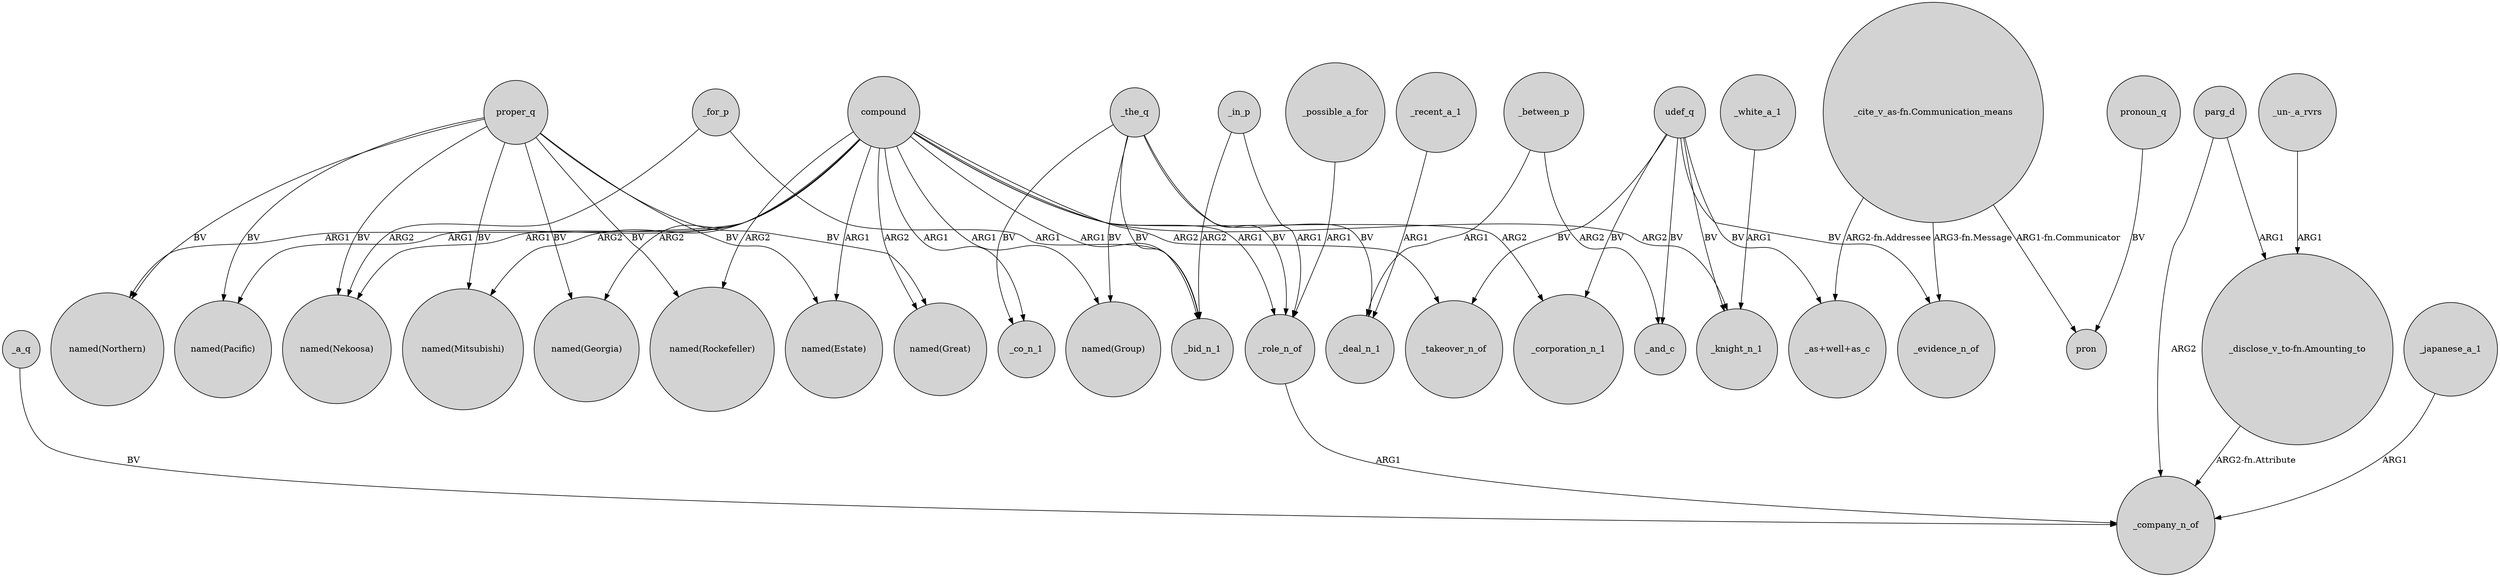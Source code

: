 digraph {
	node [shape=circle style=filled]
	_a_q -> _company_n_of [label=BV]
	compound -> "named(Pacific)" [label=ARG1]
	compound -> _bid_n_1 [label=ARG1]
	_the_q -> _deal_n_1 [label=BV]
	udef_q -> _knight_n_1 [label=BV]
	compound -> "named(Georgia)" [label=ARG2]
	compound -> "named(Rockefeller)" [label=ARG2]
	udef_q -> "_as+well+as_c" [label=BV]
	compound -> "named(Great)" [label=ARG2]
	_between_p -> _and_c [label=ARG2]
	compound -> "named(Estate)" [label=ARG1]
	udef_q -> _corporation_n_1 [label=BV]
	compound -> _co_n_1 [label=ARG1]
	_for_p -> "named(Nekoosa)" [label=ARG2]
	_in_p -> _bid_n_1 [label=ARG2]
	_possible_a_for -> _role_n_of [label=ARG1]
	_the_q -> _bid_n_1 [label=BV]
	udef_q -> _and_c [label=BV]
	_the_q -> "named(Group)" [label=BV]
	"_cite_v_as-fn.Communication_means" -> "_as+well+as_c" [label="ARG2-fn.Addressee"]
	compound -> "named(Nekoosa)" [label=ARG1]
	udef_q -> _takeover_n_of [label=BV]
	_white_a_1 -> _knight_n_1 [label=ARG1]
	_recent_a_1 -> _deal_n_1 [label=ARG1]
	proper_q -> "named(Estate)" [label=BV]
	_in_p -> _role_n_of [label=ARG1]
	compound -> _knight_n_1 [label=ARG2]
	_the_q -> _role_n_of [label=BV]
	_for_p -> _bid_n_1 [label=ARG1]
	udef_q -> _evidence_n_of [label=BV]
	proper_q -> "named(Mitsubishi)" [label=BV]
	_between_p -> _deal_n_1 [label=ARG1]
	parg_d -> _company_n_of [label=ARG2]
	_the_q -> _co_n_1 [label=BV]
	proper_q -> "named(Rockefeller)" [label=BV]
	compound -> _role_n_of [label=ARG1]
	parg_d -> "_disclose_v_to-fn.Amounting_to" [label=ARG1]
	compound -> "named(Northern)" [label=ARG1]
	_japanese_a_1 -> _company_n_of [label=ARG1]
	"_cite_v_as-fn.Communication_means" -> pron [label="ARG1-fn.Communicator"]
	pronoun_q -> pron [label=BV]
	proper_q -> "named(Pacific)" [label=BV]
	"_un-_a_rvrs" -> "_disclose_v_to-fn.Amounting_to" [label=ARG1]
	_role_n_of -> _company_n_of [label=ARG1]
	proper_q -> "named(Nekoosa)" [label=BV]
	compound -> "named(Mitsubishi)" [label=ARG2]
	proper_q -> "named(Great)" [label=BV]
	"_cite_v_as-fn.Communication_means" -> _evidence_n_of [label="ARG3-fn.Message"]
	proper_q -> "named(Northern)" [label=BV]
	compound -> _takeover_n_of [label=ARG2]
	compound -> _corporation_n_1 [label=ARG2]
	compound -> "named(Group)" [label=ARG1]
	proper_q -> "named(Georgia)" [label=BV]
	"_disclose_v_to-fn.Amounting_to" -> _company_n_of [label="ARG2-fn.Attribute"]
}
